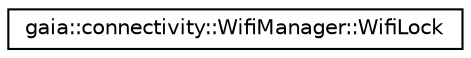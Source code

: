 digraph G
{
  edge [fontname="Helvetica",fontsize="10",labelfontname="Helvetica",labelfontsize="10"];
  node [fontname="Helvetica",fontsize="10",shape=record];
  rankdir=LR;
  Node1 [label="gaia::connectivity::WifiManager::WifiLock",height=0.2,width=0.4,color="black", fillcolor="white", style="filled",URL="$d0/ddf/classgaia_1_1connectivity_1_1_wifi_manager_1_1_wifi_lock.html"];
}

